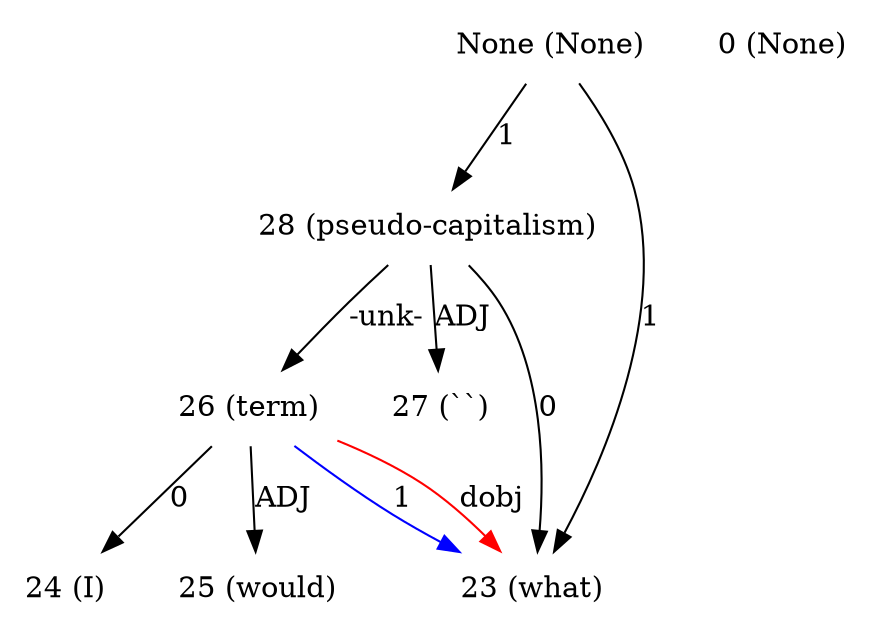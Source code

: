 digraph G{
edge [dir=forward]
node [shape=plaintext]

None [label="None (None)"]
None -> 28 [label="1"]
None -> 23 [label="1"]
0 [label="0 (None)"]
23 [label="23 (what)"]
26 -> 23 [label="dobj", color="red"]
24 [label="24 (I)"]
25 [label="25 (would)"]
26 [label="26 (term)"]
26 -> 23 [label="1", color="blue"]
26 -> 24 [label="0"]
26 -> 25 [label="ADJ"]
27 [label="27 (``)"]
28 [label="28 (pseudo-capitalism)"]
28 -> 23 [label="0"]
28 -> 27 [label="ADJ"]
28 -> 26 [label="-unk-"]
}
